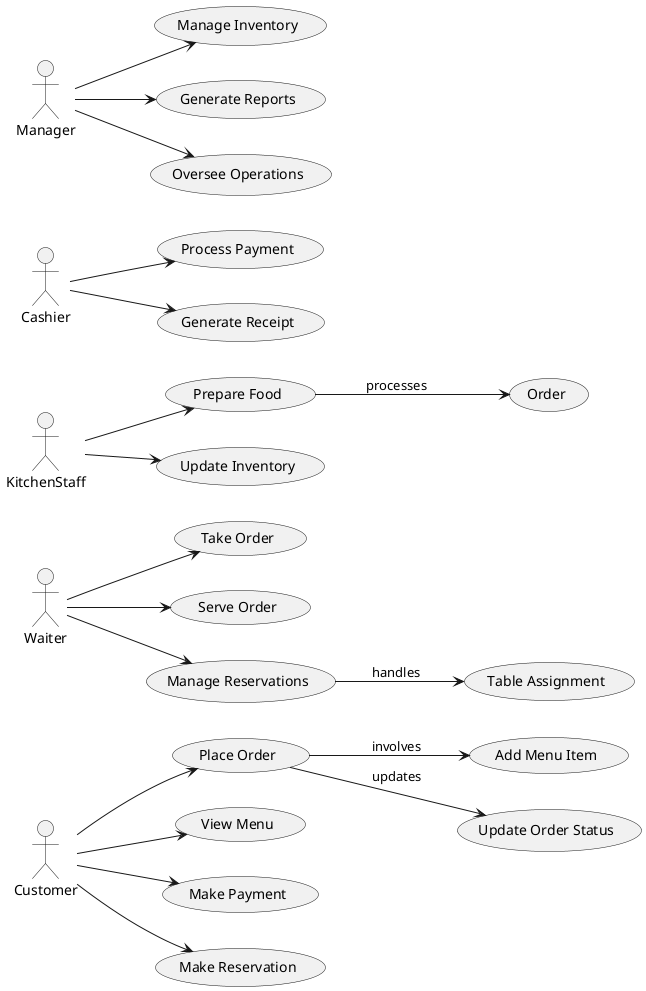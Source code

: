 @startuml
left to right direction
actor Customer
actor Waiter
actor KitchenStaff
actor Cashier
actor Manager

Customer --> (Place Order)
Customer --> (View Menu)
Customer --> (Make Payment)
Customer --> (Make Reservation)

Waiter --> (Take Order)
Waiter --> (Serve Order)
Waiter --> (Manage Reservations)

KitchenStaff --> (Prepare Food)
KitchenStaff --> (Update Inventory)

Cashier --> (Process Payment)
Cashier --> (Generate Receipt)

Manager --> (Manage Inventory)
Manager --> (Generate Reports)
Manager --> (Oversee Operations)

(Place Order) --> (Add Menu Item) : involves
(Place Order) --> (Update Order Status) : updates
(Prepare Food) --> (Order) : processes
(Manage Reservations) --> (Table Assignment) : handles
@enduml